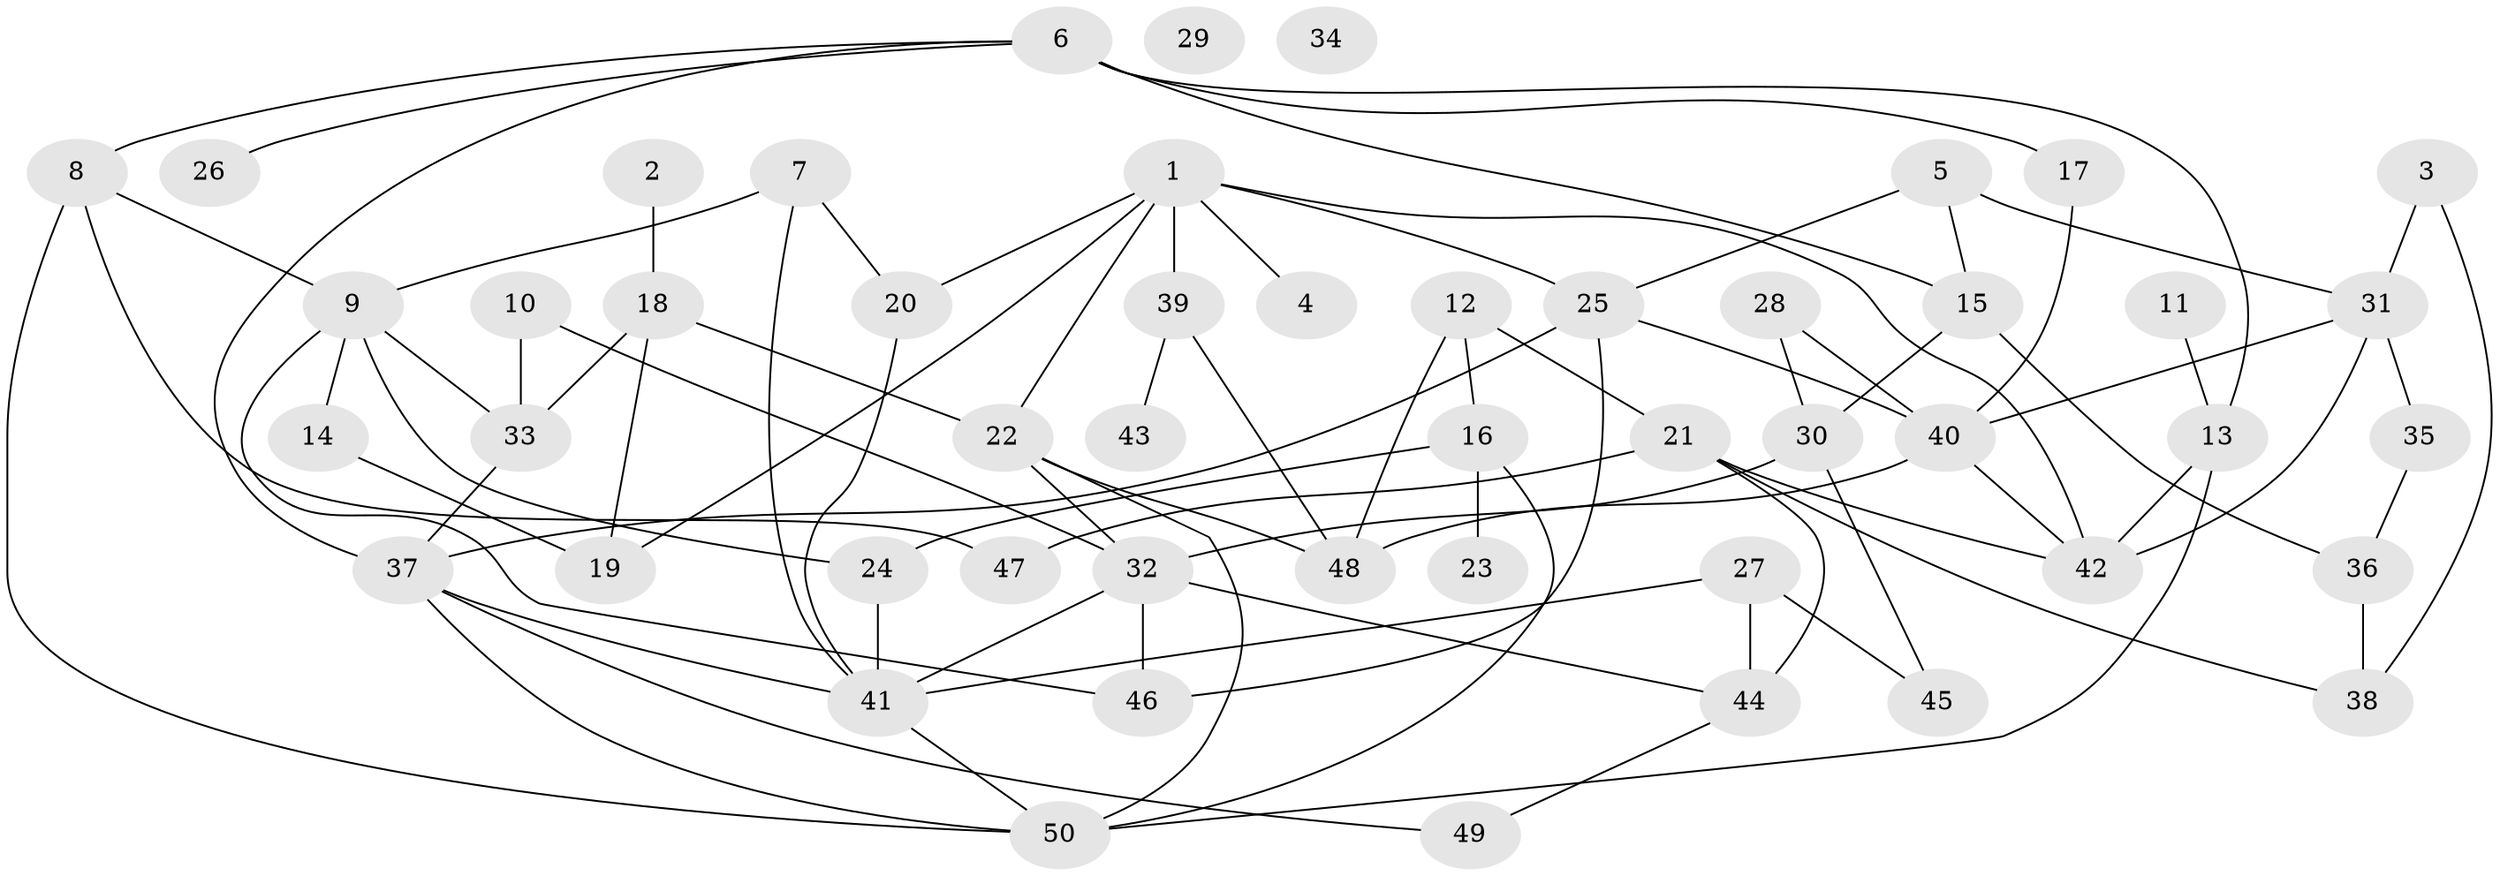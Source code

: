 // Generated by graph-tools (version 1.1) at 2025/33/03/09/25 02:33:42]
// undirected, 50 vertices, 84 edges
graph export_dot {
graph [start="1"]
  node [color=gray90,style=filled];
  1;
  2;
  3;
  4;
  5;
  6;
  7;
  8;
  9;
  10;
  11;
  12;
  13;
  14;
  15;
  16;
  17;
  18;
  19;
  20;
  21;
  22;
  23;
  24;
  25;
  26;
  27;
  28;
  29;
  30;
  31;
  32;
  33;
  34;
  35;
  36;
  37;
  38;
  39;
  40;
  41;
  42;
  43;
  44;
  45;
  46;
  47;
  48;
  49;
  50;
  1 -- 4;
  1 -- 19;
  1 -- 20;
  1 -- 22;
  1 -- 25;
  1 -- 39;
  1 -- 42;
  2 -- 18;
  3 -- 31;
  3 -- 38;
  5 -- 15;
  5 -- 25;
  5 -- 31;
  6 -- 8;
  6 -- 13;
  6 -- 15;
  6 -- 17;
  6 -- 26;
  6 -- 37;
  7 -- 9;
  7 -- 20;
  7 -- 41;
  8 -- 9;
  8 -- 47;
  8 -- 50;
  9 -- 14;
  9 -- 24;
  9 -- 33;
  9 -- 46;
  10 -- 32;
  10 -- 33;
  11 -- 13;
  12 -- 16;
  12 -- 21;
  12 -- 48;
  13 -- 42;
  13 -- 50;
  14 -- 19;
  15 -- 30;
  15 -- 36;
  16 -- 23;
  16 -- 24;
  16 -- 50;
  17 -- 40;
  18 -- 19;
  18 -- 22;
  18 -- 33;
  20 -- 41;
  21 -- 38;
  21 -- 42;
  21 -- 44;
  21 -- 47;
  22 -- 32;
  22 -- 48;
  22 -- 50;
  24 -- 41;
  25 -- 37;
  25 -- 40;
  25 -- 46;
  27 -- 41;
  27 -- 44;
  27 -- 45;
  28 -- 30;
  28 -- 40;
  30 -- 32;
  30 -- 45;
  31 -- 35;
  31 -- 40;
  31 -- 42;
  32 -- 41;
  32 -- 44;
  32 -- 46;
  33 -- 37;
  35 -- 36;
  36 -- 38;
  37 -- 41;
  37 -- 49;
  37 -- 50;
  39 -- 43;
  39 -- 48;
  40 -- 42;
  40 -- 48;
  41 -- 50;
  44 -- 49;
}
